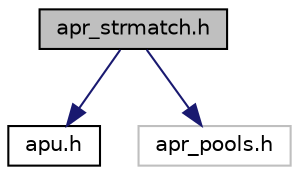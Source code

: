 digraph "apr_strmatch.h"
{
 // LATEX_PDF_SIZE
  edge [fontname="Helvetica",fontsize="10",labelfontname="Helvetica",labelfontsize="10"];
  node [fontname="Helvetica",fontsize="10",shape=record];
  Node1 [label="apr_strmatch.h",height=0.2,width=0.4,color="black", fillcolor="grey75", style="filled", fontcolor="black",tooltip="APR-UTIL string matching routines."];
  Node1 -> Node2 [color="midnightblue",fontsize="10",style="solid",fontname="Helvetica"];
  Node2 [label="apu.h",height=0.2,width=0.4,color="black", fillcolor="white", style="filled",URL="$apu_8h_source.html",tooltip=" "];
  Node1 -> Node3 [color="midnightblue",fontsize="10",style="solid",fontname="Helvetica"];
  Node3 [label="apr_pools.h",height=0.2,width=0.4,color="grey75", fillcolor="white", style="filled",tooltip=" "];
}
